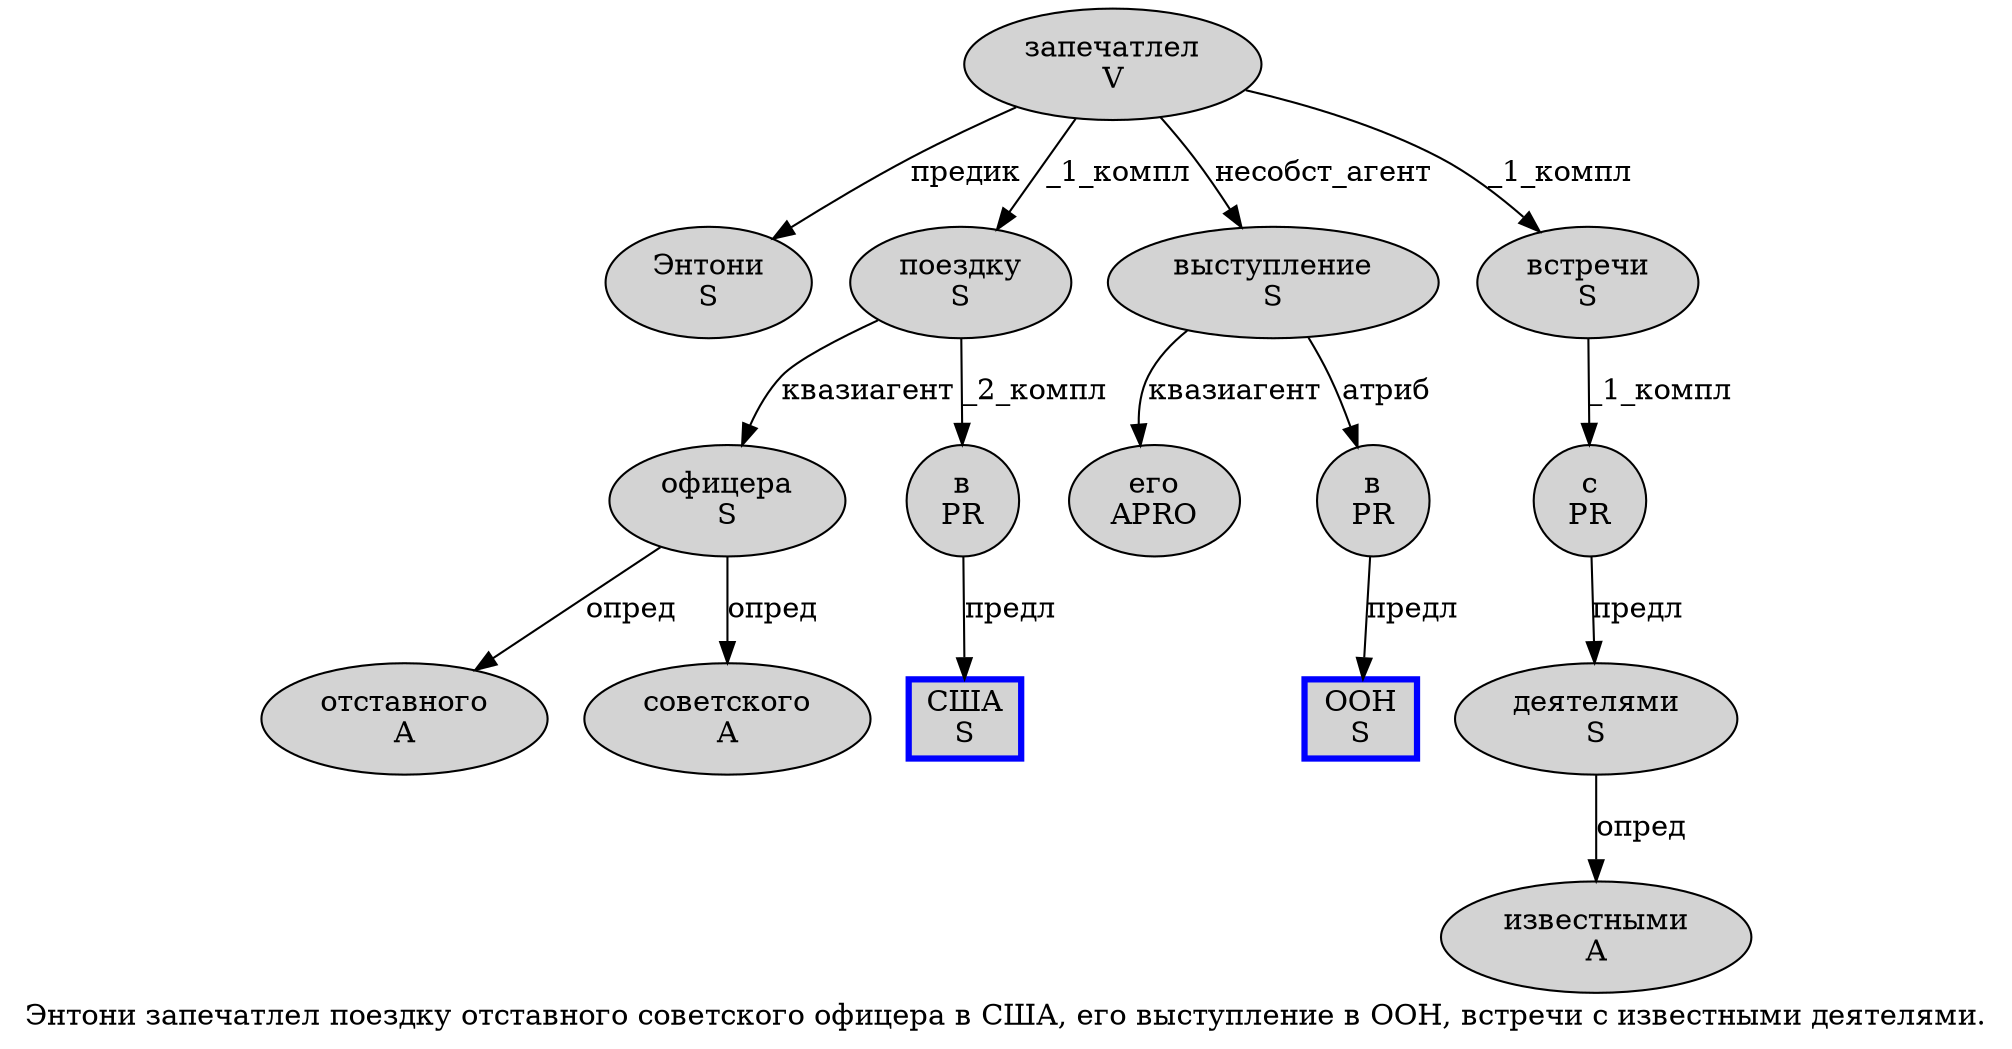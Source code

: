digraph SENTENCE_1577 {
	graph [label="Энтони запечатлел поездку отставного советского офицера в США, его выступление в ООН, встречи с известными деятелями."]
	node [style=filled]
		0 [label="Энтони
S" color="" fillcolor=lightgray penwidth=1 shape=ellipse]
		1 [label="запечатлел
V" color="" fillcolor=lightgray penwidth=1 shape=ellipse]
		2 [label="поездку
S" color="" fillcolor=lightgray penwidth=1 shape=ellipse]
		3 [label="отставного
A" color="" fillcolor=lightgray penwidth=1 shape=ellipse]
		4 [label="советского
A" color="" fillcolor=lightgray penwidth=1 shape=ellipse]
		5 [label="офицера
S" color="" fillcolor=lightgray penwidth=1 shape=ellipse]
		6 [label="в
PR" color="" fillcolor=lightgray penwidth=1 shape=ellipse]
		7 [label="США
S" color=blue fillcolor=lightgray penwidth=3 shape=box]
		9 [label="его
APRO" color="" fillcolor=lightgray penwidth=1 shape=ellipse]
		10 [label="выступление
S" color="" fillcolor=lightgray penwidth=1 shape=ellipse]
		11 [label="в
PR" color="" fillcolor=lightgray penwidth=1 shape=ellipse]
		12 [label="ООН
S" color=blue fillcolor=lightgray penwidth=3 shape=box]
		14 [label="встречи
S" color="" fillcolor=lightgray penwidth=1 shape=ellipse]
		15 [label="с
PR" color="" fillcolor=lightgray penwidth=1 shape=ellipse]
		16 [label="известными
A" color="" fillcolor=lightgray penwidth=1 shape=ellipse]
		17 [label="деятелями
S" color="" fillcolor=lightgray penwidth=1 shape=ellipse]
			5 -> 3 [label="опред"]
			5 -> 4 [label="опред"]
			17 -> 16 [label="опред"]
			11 -> 12 [label="предл"]
			10 -> 9 [label="квазиагент"]
			10 -> 11 [label="атриб"]
			2 -> 5 [label="квазиагент"]
			2 -> 6 [label="_2_компл"]
			14 -> 15 [label="_1_компл"]
			15 -> 17 [label="предл"]
			6 -> 7 [label="предл"]
			1 -> 0 [label="предик"]
			1 -> 2 [label="_1_компл"]
			1 -> 10 [label="несобст_агент"]
			1 -> 14 [label="_1_компл"]
}